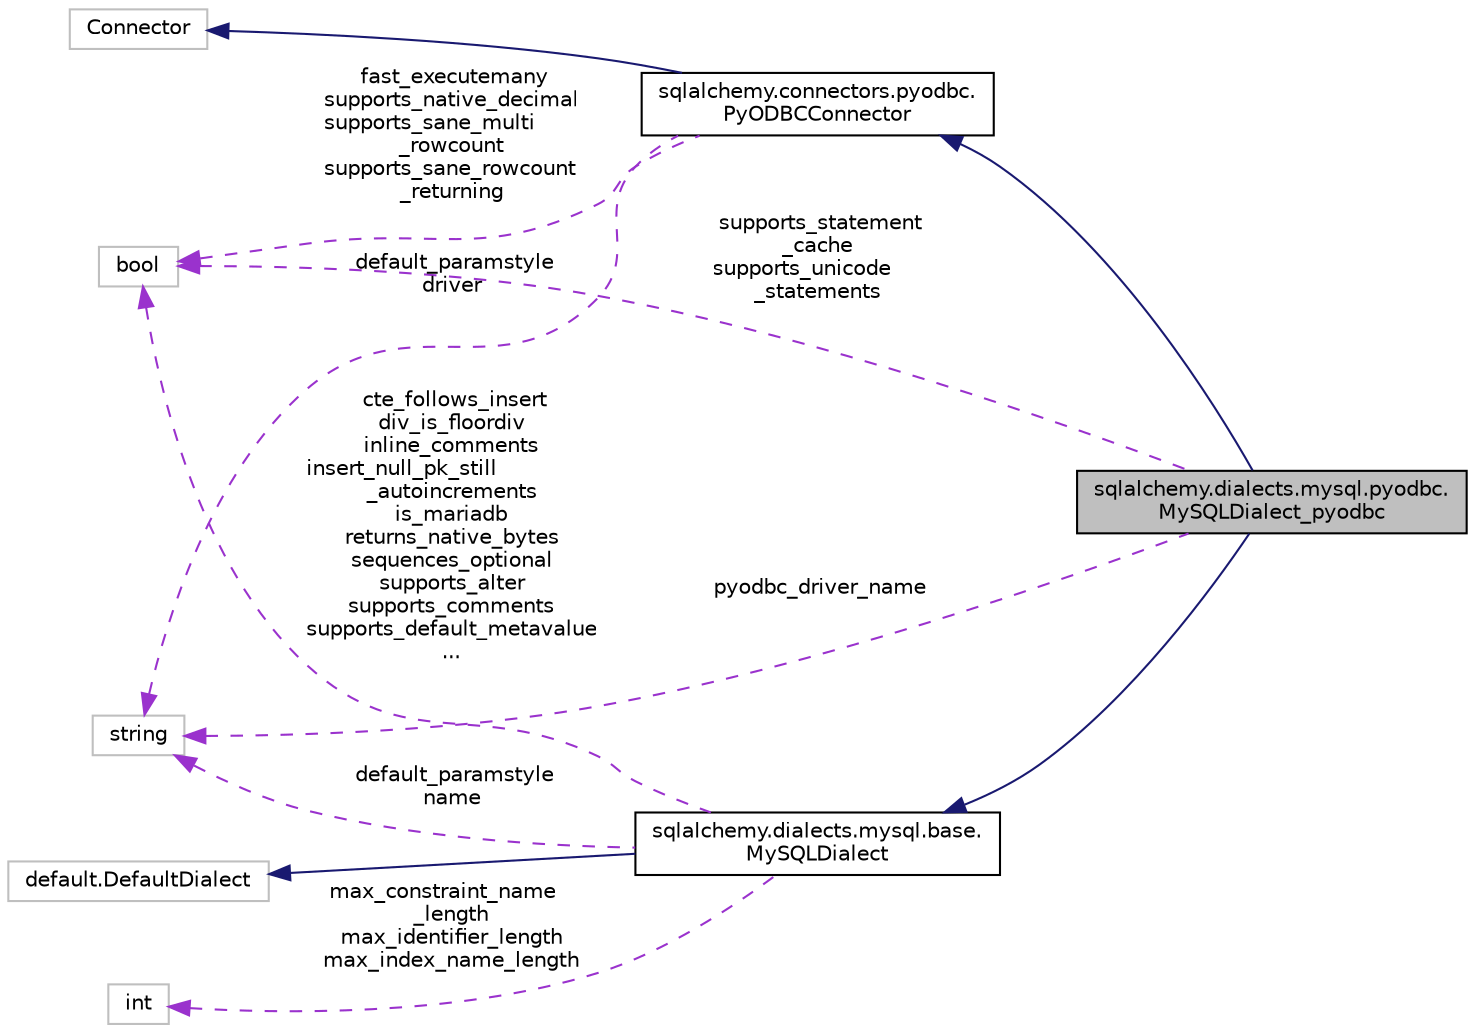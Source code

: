 digraph "sqlalchemy.dialects.mysql.pyodbc.MySQLDialect_pyodbc"
{
 // LATEX_PDF_SIZE
  edge [fontname="Helvetica",fontsize="10",labelfontname="Helvetica",labelfontsize="10"];
  node [fontname="Helvetica",fontsize="10",shape=record];
  rankdir="LR";
  Node1 [label="sqlalchemy.dialects.mysql.pyodbc.\lMySQLDialect_pyodbc",height=0.2,width=0.4,color="black", fillcolor="grey75", style="filled", fontcolor="black",tooltip=" "];
  Node2 -> Node1 [dir="back",color="midnightblue",fontsize="10",style="solid",fontname="Helvetica"];
  Node2 [label="sqlalchemy.connectors.pyodbc.\lPyODBCConnector",height=0.2,width=0.4,color="black", fillcolor="white", style="filled",URL="$classsqlalchemy_1_1connectors_1_1pyodbc_1_1PyODBCConnector.html",tooltip=" "];
  Node3 -> Node2 [dir="back",color="midnightblue",fontsize="10",style="solid",fontname="Helvetica"];
  Node3 [label="Connector",height=0.2,width=0.4,color="grey75", fillcolor="white", style="filled",tooltip=" "];
  Node4 -> Node2 [dir="back",color="darkorchid3",fontsize="10",style="dashed",label=" fast_executemany\nsupports_native_decimal\nsupports_sane_multi\l_rowcount\nsupports_sane_rowcount\l_returning" ,fontname="Helvetica"];
  Node4 [label="bool",height=0.2,width=0.4,color="grey75", fillcolor="white", style="filled",tooltip=" "];
  Node5 -> Node2 [dir="back",color="darkorchid3",fontsize="10",style="dashed",label=" default_paramstyle\ndriver" ,fontname="Helvetica"];
  Node5 [label="string",height=0.2,width=0.4,color="grey75", fillcolor="white", style="filled",tooltip=" "];
  Node6 -> Node1 [dir="back",color="midnightblue",fontsize="10",style="solid",fontname="Helvetica"];
  Node6 [label="sqlalchemy.dialects.mysql.base.\lMySQLDialect",height=0.2,width=0.4,color="black", fillcolor="white", style="filled",URL="$classsqlalchemy_1_1dialects_1_1mysql_1_1base_1_1MySQLDialect.html",tooltip=" "];
  Node7 -> Node6 [dir="back",color="midnightblue",fontsize="10",style="solid",fontname="Helvetica"];
  Node7 [label="default.DefaultDialect",height=0.2,width=0.4,color="grey75", fillcolor="white", style="filled",tooltip=" "];
  Node4 -> Node6 [dir="back",color="darkorchid3",fontsize="10",style="dashed",label=" cte_follows_insert\ndiv_is_floordiv\ninline_comments\ninsert_null_pk_still\l_autoincrements\nis_mariadb\nreturns_native_bytes\nsequences_optional\nsupports_alter\nsupports_comments\nsupports_default_metavalue\n..." ,fontname="Helvetica"];
  Node5 -> Node6 [dir="back",color="darkorchid3",fontsize="10",style="dashed",label=" default_paramstyle\nname" ,fontname="Helvetica"];
  Node8 -> Node6 [dir="back",color="darkorchid3",fontsize="10",style="dashed",label=" max_constraint_name\l_length\nmax_identifier_length\nmax_index_name_length" ,fontname="Helvetica"];
  Node8 [label="int",height=0.2,width=0.4,color="grey75", fillcolor="white", style="filled",tooltip=" "];
  Node4 -> Node1 [dir="back",color="darkorchid3",fontsize="10",style="dashed",label=" supports_statement\l_cache\nsupports_unicode\l_statements" ,fontname="Helvetica"];
  Node5 -> Node1 [dir="back",color="darkorchid3",fontsize="10",style="dashed",label=" pyodbc_driver_name" ,fontname="Helvetica"];
}
